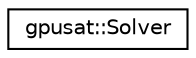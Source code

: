 digraph "Graphical Class Hierarchy"
{
 // INTERACTIVE_SVG=YES
 // LATEX_PDF_SIZE
  edge [fontname="Helvetica",fontsize="10",labelfontname="Helvetica",labelfontsize="10"];
  node [fontname="Helvetica",fontsize="10",shape=record];
  rankdir="LR";
  Node0 [label="gpusat::Solver",height=0.2,width=0.4,color="black", fillcolor="white", style="filled",URL="$classgpusat_1_1_solver.html",tooltip=" "];
}
